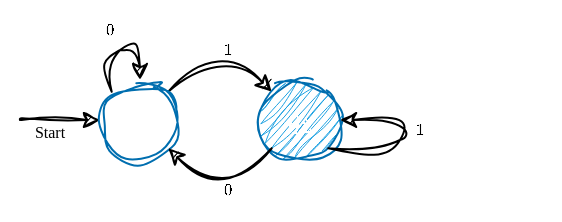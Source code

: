 <mxfile version="28.1.2">
  <diagram name="Pagina-1" id="0_Y369d2FRjVBH2EK2Xj">
    <mxGraphModel dx="132" dy="385" grid="1" gridSize="10" guides="1" tooltips="1" connect="1" arrows="1" fold="1" page="1" pageScale="1" pageWidth="827" pageHeight="1169" math="1" shadow="0">
      <root>
        <mxCell id="0" />
        <mxCell id="1" parent="0" />
        <mxCell id="LndQy3AwwbA_6xeOQmSC-6" value="" style="curved=1;endArrow=classic;html=1;rounded=0;entryX=0;entryY=0.5;entryDx=0;entryDy=0;sketch=1;curveFitting=1;jiggle=2;" parent="1" target="vv5qKR92X3TeovI_hpXN-23" edge="1">
          <mxGeometry width="50" height="50" relative="1" as="geometry">
            <mxPoint x="280" y="300" as="sourcePoint" />
            <mxPoint x="310" y="300" as="targetPoint" />
          </mxGeometry>
        </mxCell>
        <mxCell id="LndQy3AwwbA_6xeOQmSC-7" value="" style="curved=1;endArrow=classic;html=1;rounded=0;entryX=0;entryY=0;entryDx=0;entryDy=0;exitX=1;exitY=0;exitDx=0;exitDy=0;sketch=1;curveFitting=1;jiggle=2;startArrow=none;startFill=0;endFill=1;" parent="1" source="vv5qKR92X3TeovI_hpXN-23" target="LndQy3AwwbA_6xeOQmSC-3" edge="1">
          <mxGeometry width="50" height="50" relative="1" as="geometry">
            <mxPoint x="359.142" y="275.858" as="sourcePoint" />
            <mxPoint x="384" y="274" as="targetPoint" />
            <Array as="points">
              <mxPoint x="380" y="260" />
            </Array>
          </mxGeometry>
        </mxCell>
        <mxCell id="LndQy3AwwbA_6xeOQmSC-13" value="&lt;font face=&quot;Comic Sans MS&quot;&gt;&lt;span style=&quot;font-size: 8px;&quot;&gt;$$1$$&lt;/span&gt;&lt;/font&gt;" style="text;strokeColor=none;align=center;fillColor=none;html=1;verticalAlign=middle;whiteSpace=wrap;rounded=0;sketch=1;curveFitting=1;jiggle=2;" parent="1" vertex="1">
          <mxGeometry x="354" y="250" width="60" height="30" as="geometry" />
        </mxCell>
        <mxCell id="LndQy3AwwbA_6xeOQmSC-22" value="&lt;span style=&quot;font-size: 8px;&quot;&gt;$$0$$&lt;/span&gt;" style="text;strokeColor=none;align=center;fillColor=none;html=1;verticalAlign=middle;whiteSpace=wrap;rounded=0;fontFamily=Comic Sans MS;sketch=1;curveFitting=1;jiggle=2;" parent="1" vertex="1">
          <mxGeometry x="290" y="240" width="70" height="30" as="geometry" />
        </mxCell>
        <mxCell id="LndQy3AwwbA_6xeOQmSC-23" value="&lt;font style=&quot;font-size: 8px;&quot;&gt;Start&lt;/font&gt;" style="text;strokeColor=none;align=center;fillColor=none;html=1;verticalAlign=middle;whiteSpace=wrap;rounded=0;fontFamily=Comic Sans MS;sketch=1;curveFitting=1;jiggle=2;" parent="1" vertex="1">
          <mxGeometry x="270" y="290" width="50" height="30" as="geometry" />
        </mxCell>
        <mxCell id="LndQy3AwwbA_6xeOQmSC-3" value="$$q_{2}$$" style="ellipse;whiteSpace=wrap;html=1;fillColor=#1ba1e2;fontColor=#ffffff;strokeColor=#006EAF;sketch=1;curveFitting=1;jiggle=2;" parent="1" vertex="1">
          <mxGeometry x="400" y="280" width="40" height="40" as="geometry" />
        </mxCell>
        <mxCell id="vv5qKR92X3TeovI_hpXN-23" value="&lt;font face=&quot;Comic Sans MS&quot;&gt;$$q_{1}$$&lt;/font&gt;" style="ellipse;whiteSpace=wrap;html=1;fillColor=none;fontColor=#ffffff;strokeColor=#006EAF;sketch=1;curveFitting=1;jiggle=2;" parent="1" vertex="1">
          <mxGeometry x="320" y="280" width="40" height="40" as="geometry" />
        </mxCell>
        <mxCell id="vv5qKR92X3TeovI_hpXN-24" value="" style="curved=1;endArrow=classic;html=1;rounded=0;entryX=0.5;entryY=0;entryDx=0;entryDy=0;exitX=0;exitY=0;exitDx=0;exitDy=0;sketch=1;curveFitting=1;jiggle=2;" parent="1" source="vv5qKR92X3TeovI_hpXN-23" target="vv5qKR92X3TeovI_hpXN-23" edge="1">
          <mxGeometry width="50" height="50" relative="1" as="geometry">
            <mxPoint x="280" y="278" as="sourcePoint" />
            <mxPoint x="332" y="278" as="targetPoint" />
            <Array as="points">
              <mxPoint x="320" y="270" />
              <mxPoint x="340" y="260" />
            </Array>
          </mxGeometry>
        </mxCell>
        <mxCell id="vv5qKR92X3TeovI_hpXN-26" value="&lt;font face=&quot;Comic Sans MS&quot;&gt;&lt;span style=&quot;font-size: 8px;&quot;&gt;$$1$$&lt;/span&gt;&lt;/font&gt;" style="text;strokeColor=none;align=center;fillColor=none;html=1;verticalAlign=middle;whiteSpace=wrap;rounded=0;sketch=1;curveFitting=1;jiggle=2;" parent="1" vertex="1">
          <mxGeometry x="450" y="290" width="60" height="30" as="geometry" />
        </mxCell>
        <mxCell id="-BpKw5Cm4nwXkjpDbvLA-1" value="" style="curved=1;endArrow=classic;html=1;rounded=0;exitX=1;exitY=1;exitDx=0;exitDy=0;entryX=1;entryY=0.5;entryDx=0;entryDy=0;sketch=1;curveFitting=1;jiggle=2;" edge="1" parent="1" source="LndQy3AwwbA_6xeOQmSC-3" target="LndQy3AwwbA_6xeOQmSC-3">
          <mxGeometry width="50" height="50" relative="1" as="geometry">
            <mxPoint x="435" y="330" as="sourcePoint" />
            <mxPoint x="485" y="280" as="targetPoint" />
            <Array as="points">
              <mxPoint x="460" y="320" />
              <mxPoint x="480" y="300" />
            </Array>
          </mxGeometry>
        </mxCell>
        <mxCell id="-BpKw5Cm4nwXkjpDbvLA-4" value="&lt;font face=&quot;Comic Sans MS&quot;&gt;&lt;span style=&quot;font-size: 8px;&quot;&gt;$$0$$&lt;/span&gt;&lt;/font&gt;" style="text;strokeColor=none;align=center;fillColor=none;html=1;verticalAlign=middle;whiteSpace=wrap;rounded=0;sketch=1;curveFitting=1;jiggle=2;" vertex="1" parent="1">
          <mxGeometry x="354" y="320" width="60" height="30" as="geometry" />
        </mxCell>
        <mxCell id="-BpKw5Cm4nwXkjpDbvLA-6" value="" style="curved=1;endArrow=none;html=1;rounded=0;entryX=0;entryY=1;entryDx=0;entryDy=0;exitX=1;exitY=1;exitDx=0;exitDy=0;sketch=1;curveFitting=1;jiggle=2;startArrow=classic;startFill=1;endFill=0;" edge="1" parent="1" source="vv5qKR92X3TeovI_hpXN-23" target="LndQy3AwwbA_6xeOQmSC-3">
          <mxGeometry width="50" height="50" relative="1" as="geometry">
            <mxPoint x="354" y="350" as="sourcePoint" />
            <mxPoint x="406" y="350" as="targetPoint" />
            <Array as="points">
              <mxPoint x="380" y="340" />
            </Array>
          </mxGeometry>
        </mxCell>
        <mxCell id="-BpKw5Cm4nwXkjpDbvLA-8" value="&lt;span style=&quot;color: rgb(255, 255, 255); font-family: &amp;quot;Comic Sans MS&amp;quot;; font-style: normal; font-variant-ligatures: normal; font-variant-caps: normal; font-weight: 400; letter-spacing: normal; orphans: 2; text-indent: 0px; text-transform: none; widows: 2; word-spacing: 0px; -webkit-text-stroke-width: 0px; white-space: normal; background-color: rgb(27, 29, 30); text-decoration-thickness: initial; text-decoration-style: initial; text-decoration-color: initial; float: none; display: inline !important;&quot;&gt;&lt;font&gt;$$M$$&lt;/font&gt;&lt;/span&gt;" style="text;whiteSpace=wrap;html=1;align=center;" vertex="1" parent="1">
          <mxGeometry x="380" y="310" width="60" height="40" as="geometry" />
        </mxCell>
        <mxCell id="-BpKw5Cm4nwXkjpDbvLA-10" value="&lt;span style=&quot;color: rgb(255, 255, 255); font-family: &amp;quot;Comic Sans MS&amp;quot;; font-style: normal; font-variant-ligatures: normal; font-variant-caps: normal; font-weight: 400; letter-spacing: normal; orphans: 2; text-indent: 0px; text-transform: none; widows: 2; word-spacing: 0px; -webkit-text-stroke-width: 0px; white-space: normal; background-color: rgb(27, 29, 30); text-decoration-thickness: initial; text-decoration-style: initial; text-decoration-color: initial; float: none; display: inline !important;&quot;&gt;&lt;font&gt;$$L|M|=?$$&lt;/font&gt;&lt;/span&gt;" style="text;whiteSpace=wrap;html=1;align=center;" vertex="1" parent="1">
          <mxGeometry x="490" y="280" width="60" height="40" as="geometry" />
        </mxCell>
      </root>
    </mxGraphModel>
  </diagram>
</mxfile>
